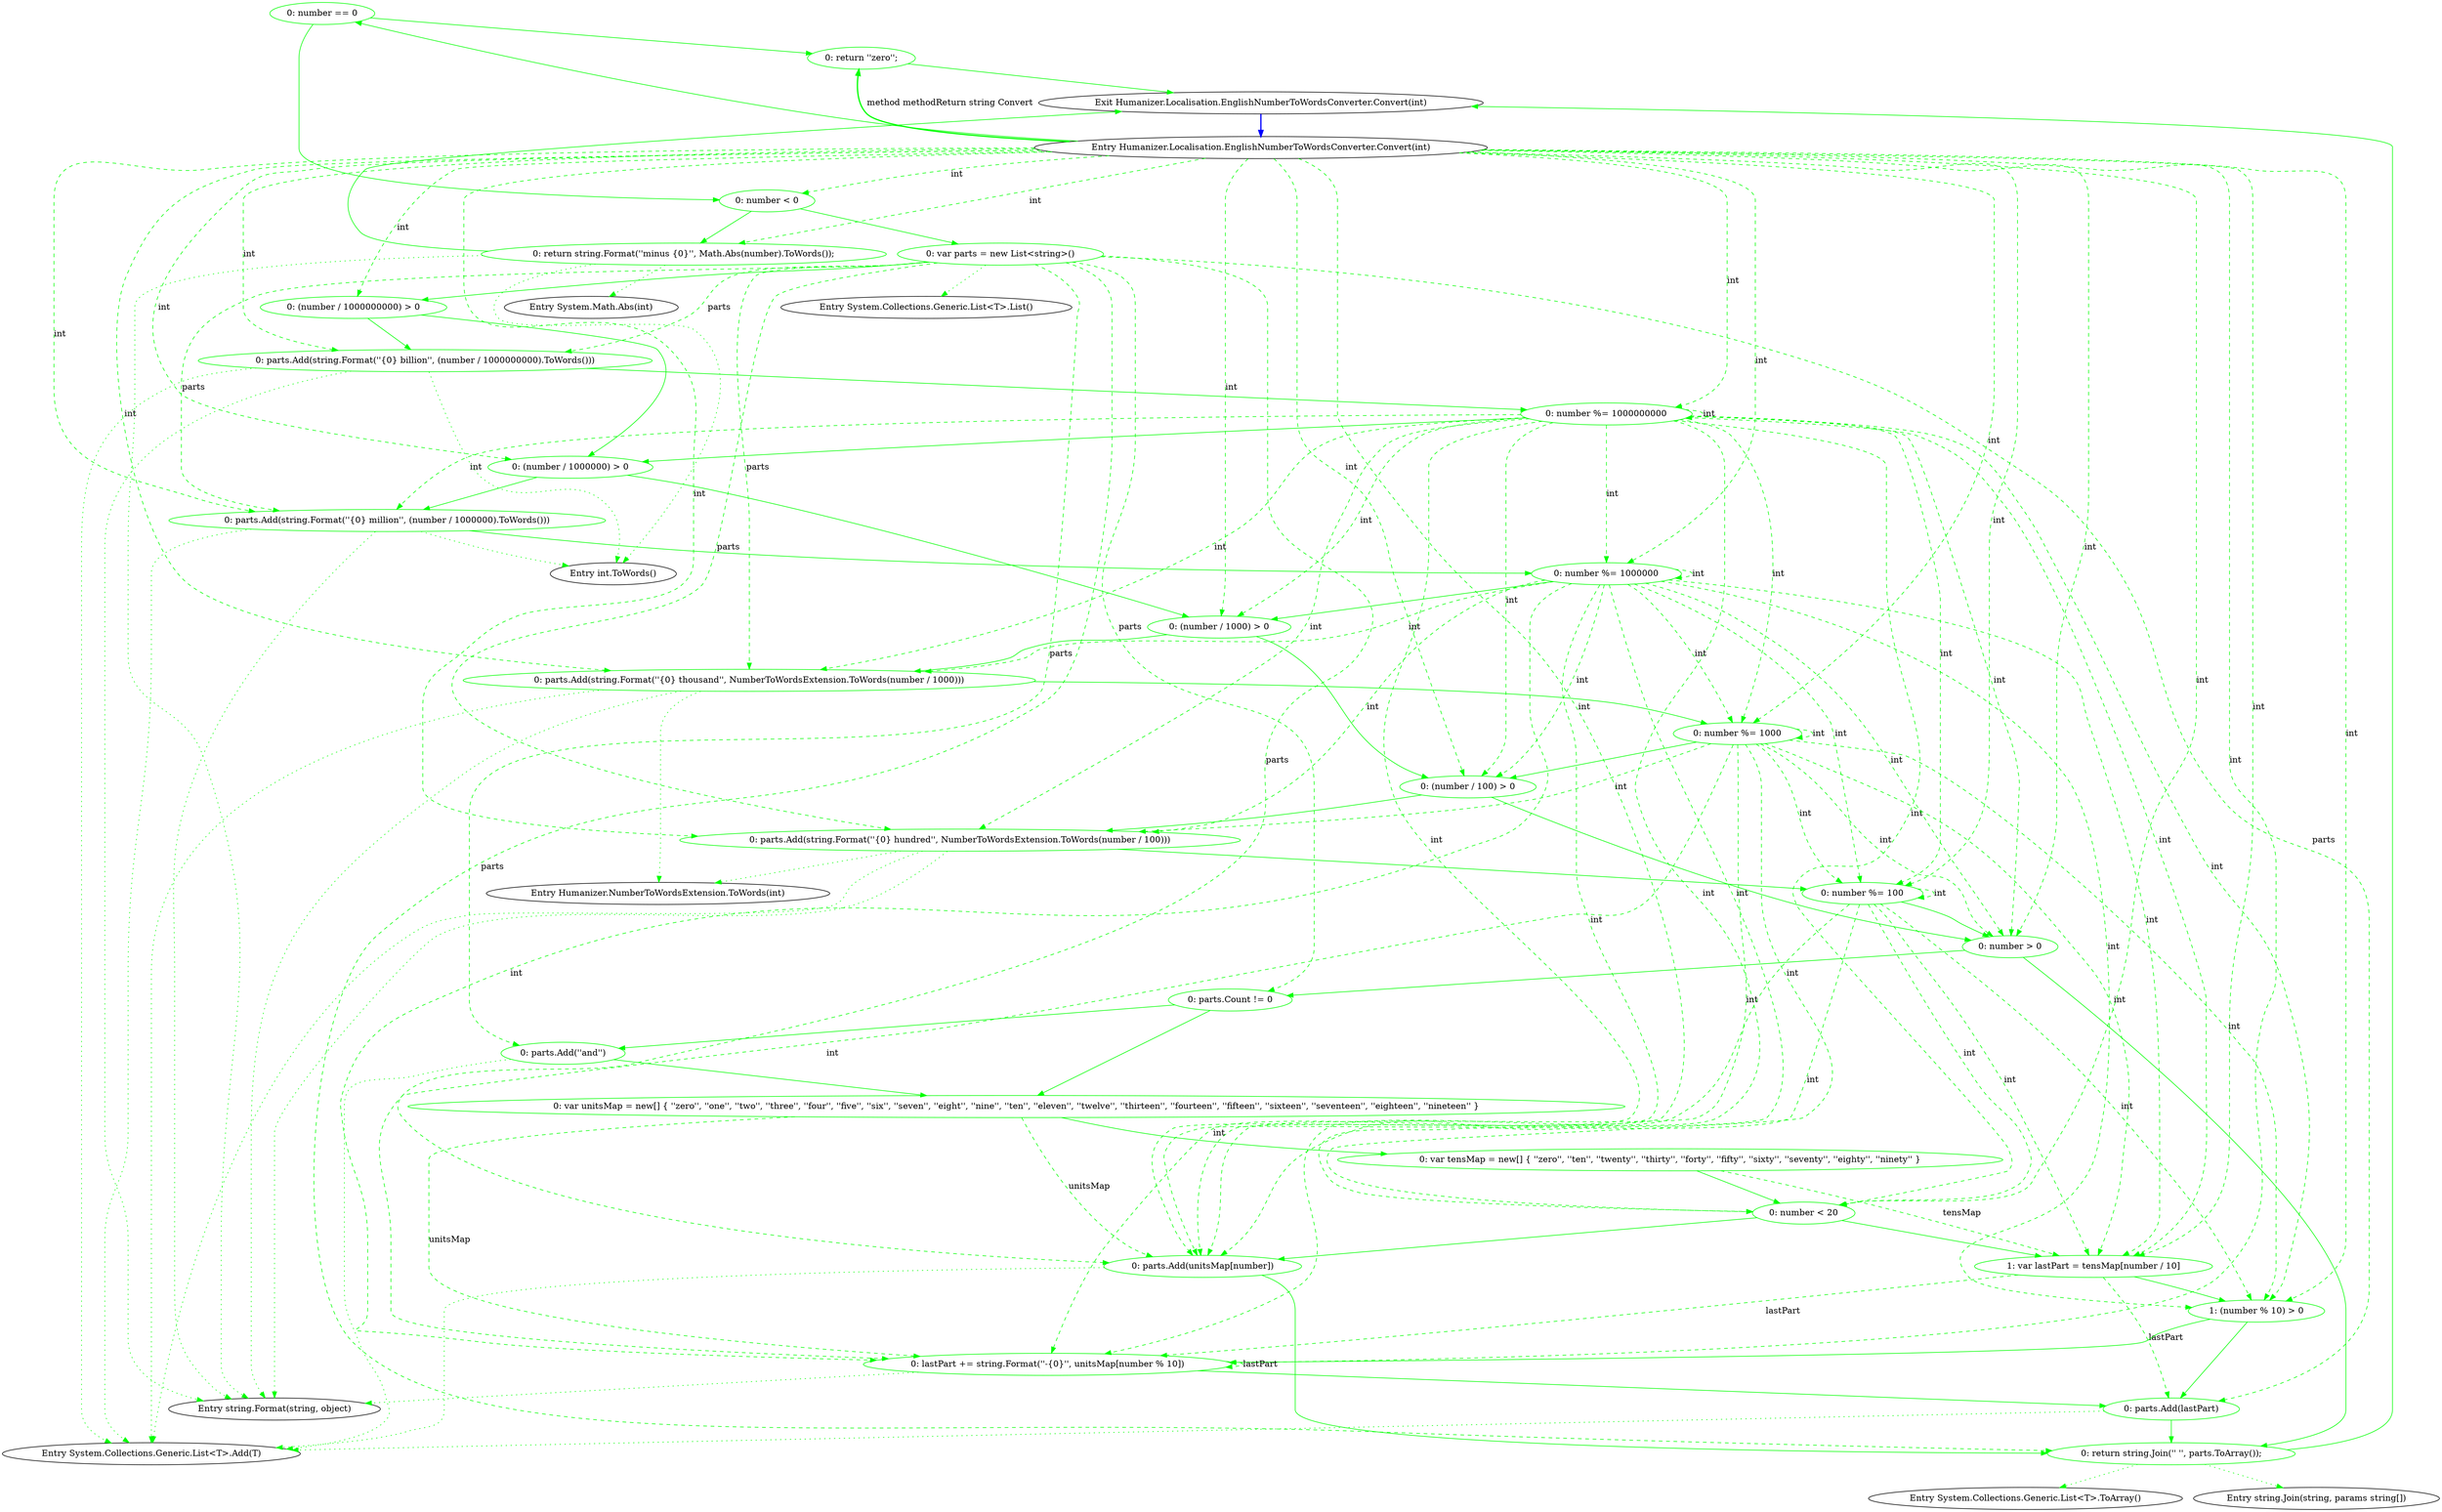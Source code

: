 digraph  {
d1 [cluster="Humanizer.Localisation.EnglishNumberToWordsConverter.Convert(int)", color=green, community=0, label="0: number == 0", span="9-9"];
d0 [cluster="Humanizer.Localisation.EnglishNumberToWordsConverter.Convert(int)", label="Entry Humanizer.Localisation.EnglishNumberToWordsConverter.Convert(int)", span="7-7"];
d2 [cluster="Humanizer.Localisation.EnglishNumberToWordsConverter.Convert(int)", color=green, community=0, label="0: return ''zero'';", span="10-10"];
d3 [cluster="Humanizer.Localisation.EnglishNumberToWordsConverter.Convert(int)", color=green, community=0, label="0: number < 0", span="12-12"];
d4 [cluster="Humanizer.Localisation.EnglishNumberToWordsConverter.Convert(int)", color=green, community=0, label="0: return string.Format(''minus {0}'', Math.Abs(number).ToWords());", span="13-13"];
d5 [cluster="Humanizer.Localisation.EnglishNumberToWordsConverter.Convert(int)", color=green, community=0, label="0: var parts = new List<string>()", span="15-15"];
d30 [cluster="Humanizer.Localisation.EnglishNumberToWordsConverter.Convert(int)", label="Exit Humanizer.Localisation.EnglishNumberToWordsConverter.Convert(int)", span="7-7"];
d31 [cluster="System.Math.Abs(int)", label="Entry System.Math.Abs(int)", span="0-0"];
d32 [cluster="int.ToWords()", label="Entry int.ToWords()", span="25-25"];
d33 [cluster="string.Format(string, object)", label="Entry string.Format(string, object)", span="0-0"];
d6 [cluster="Humanizer.Localisation.EnglishNumberToWordsConverter.Convert(int)", color=green, community=0, label="0: (number / 1000000000) > 0", span="17-17"];
d7 [cluster="Humanizer.Localisation.EnglishNumberToWordsConverter.Convert(int)", color=green, community=0, label="0: parts.Add(string.Format(''{0} billion'', (number / 1000000000).ToWords()))", span="19-19"];
d9 [cluster="Humanizer.Localisation.EnglishNumberToWordsConverter.Convert(int)", color=green, community=0, label="0: (number / 1000000) > 0", span="23-23"];
d8 [cluster="Humanizer.Localisation.EnglishNumberToWordsConverter.Convert(int)", color=green, community=0, label="0: number %= 1000000000", span="20-20"];
d35 [cluster="System.Collections.Generic.List<T>.Add(T)", label="Entry System.Collections.Generic.List<T>.Add(T)", span="0-0"];
d10 [cluster="Humanizer.Localisation.EnglishNumberToWordsConverter.Convert(int)", color=green, community=0, label="0: parts.Add(string.Format(''{0} million'', (number / 1000000).ToWords()))", span="25-25"];
d11 [cluster="Humanizer.Localisation.EnglishNumberToWordsConverter.Convert(int)", color=green, community=0, label="0: number %= 1000000", span="26-26"];
d12 [cluster="Humanizer.Localisation.EnglishNumberToWordsConverter.Convert(int)", color=green, community=0, label="0: (number / 1000) > 0", span="29-29"];
d13 [cluster="Humanizer.Localisation.EnglishNumberToWordsConverter.Convert(int)", color=green, community=0, label="0: parts.Add(string.Format(''{0} thousand'', NumberToWordsExtension.ToWords(number / 1000)))", span="31-31"];
d14 [cluster="Humanizer.Localisation.EnglishNumberToWordsConverter.Convert(int)", color=green, community=0, label="0: number %= 1000", span="32-32"];
d15 [cluster="Humanizer.Localisation.EnglishNumberToWordsConverter.Convert(int)", color=green, community=0, label="0: (number / 100) > 0", span="35-35"];
d16 [cluster="Humanizer.Localisation.EnglishNumberToWordsConverter.Convert(int)", color=green, community=0, label="0: parts.Add(string.Format(''{0} hundred'', NumberToWordsExtension.ToWords(number / 100)))", span="37-37"];
d17 [cluster="Humanizer.Localisation.EnglishNumberToWordsConverter.Convert(int)", color=green, community=0, label="0: number %= 100", span="38-38"];
d18 [cluster="Humanizer.Localisation.EnglishNumberToWordsConverter.Convert(int)", color=green, community=0, label="0: number > 0", span="41-41"];
d23 [cluster="Humanizer.Localisation.EnglishNumberToWordsConverter.Convert(int)", color=green, community=0, label="0: number < 20", span="49-49"];
d24 [cluster="Humanizer.Localisation.EnglishNumberToWordsConverter.Convert(int)", color=green, community=0, label="0: parts.Add(unitsMap[number])", span="50-50"];
d25 [cluster="Humanizer.Localisation.EnglishNumberToWordsConverter.Convert(int)", color=green, community=0, label="1: var lastPart = tensMap[number / 10]", span="53-53"];
d26 [cluster="Humanizer.Localisation.EnglishNumberToWordsConverter.Convert(int)", color=green, community=0, label="1: (number % 10) > 0", span="54-54"];
d27 [cluster="Humanizer.Localisation.EnglishNumberToWordsConverter.Convert(int)", color=green, community=0, label="0: lastPart += string.Format(''-{0}'', unitsMap[number % 10])", span="55-55"];
d36 [cluster="Humanizer.NumberToWordsExtension.ToWords(int)", label="Entry Humanizer.NumberToWordsExtension.ToWords(int)", span="25-25"];
d19 [cluster="Humanizer.Localisation.EnglishNumberToWordsConverter.Convert(int)", color=green, community=0, label="0: parts.Count != 0", span="43-43"];
d29 [cluster="Humanizer.Localisation.EnglishNumberToWordsConverter.Convert(int)", color=green, community=0, label="0: return string.Join('' '', parts.ToArray());", span="61-61"];
d22 [cluster="Humanizer.Localisation.EnglishNumberToWordsConverter.Convert(int)", color=green, community=0, label="0: var tensMap = new[] { ''zero'', ''ten'', ''twenty'', ''thirty'', ''forty'', ''fifty'', ''sixty'', ''seventy'', ''eighty'', ''ninety'' }", span="47-47"];
d21 [cluster="Humanizer.Localisation.EnglishNumberToWordsConverter.Convert(int)", color=green, community=0, label="0: var unitsMap = new[] { ''zero'', ''one'', ''two'', ''three'', ''four'', ''five'', ''six'', ''seven'', ''eight'', ''nine'', ''ten'', ''eleven'', ''twelve'', ''thirteen'', ''fourteen'', ''fifteen'', ''sixteen'', ''seventeen'', ''eighteen'', ''nineteen'' }", span="46-46"];
d28 [cluster="Humanizer.Localisation.EnglishNumberToWordsConverter.Convert(int)", color=green, community=0, label="0: parts.Add(lastPart)", span="57-57"];
d34 [cluster="System.Collections.Generic.List<T>.List()", label="Entry System.Collections.Generic.List<T>.List()", span="0-0"];
d20 [cluster="Humanizer.Localisation.EnglishNumberToWordsConverter.Convert(int)", color=green, community=0, label="0: parts.Add(''and'')", span="44-44"];
d37 [cluster="System.Collections.Generic.List<T>.ToArray()", label="Entry System.Collections.Generic.List<T>.ToArray()", span="0-0"];
d38 [cluster="string.Join(string, params string[])", label="Entry string.Join(string, params string[])", span="0-0"];
d1 -> d2  [color=green, key=0, style=solid];
d1 -> d3  [color=green, key=0, style=solid];
d0 -> d1  [color=green, key=0, style=solid];
d0 -> d3  [color=green, key=1, label=int, style=dashed];
d0 -> d4  [color=green, key=1, label=int, style=dashed];
d0 -> d6  [color=green, key=1, label=int, style=dashed];
d0 -> d7  [color=green, key=1, label=int, style=dashed];
d0 -> d8  [color=green, key=1, label=int, style=dashed];
d0 -> d9  [color=green, key=1, label=int, style=dashed];
d0 -> d10  [color=green, key=1, label=int, style=dashed];
d0 -> d11  [color=green, key=1, label=int, style=dashed];
d0 -> d12  [color=green, key=1, label=int, style=dashed];
d0 -> d13  [color=green, key=1, label=int, style=dashed];
d0 -> d14  [color=green, key=1, label=int, style=dashed];
d0 -> d15  [color=green, key=1, label=int, style=dashed];
d0 -> d16  [color=green, key=1, label=int, style=dashed];
d0 -> d17  [color=green, key=1, label=int, style=dashed];
d0 -> d18  [color=green, key=1, label=int, style=dashed];
d0 -> d23  [color=green, key=1, label=int, style=dashed];
d0 -> d24  [color=green, key=1, label=int, style=dashed];
d0 -> d25  [color=green, key=1, label=int, style=dashed];
d0 -> d26  [color=green, key=1, label=int, style=dashed];
d0 -> d27  [color=green, key=1, label=int, style=dashed];
d0 -> d2  [color=green, key=3, label="method methodReturn string Convert", style=bold];
d2 -> d30  [color=green, key=0, style=solid];
d3 -> d4  [color=green, key=0, style=solid];
d3 -> d5  [color=green, key=0, style=solid];
d4 -> d30  [color=green, key=0, style=solid];
d4 -> d31  [color=green, key=2, style=dotted];
d4 -> d32  [color=green, key=2, style=dotted];
d4 -> d33  [color=green, key=2, style=dotted];
d5 -> d6  [color=green, key=0, style=solid];
d5 -> d7  [color=green, key=1, label=parts, style=dashed];
d5 -> d10  [color=green, key=1, label=parts, style=dashed];
d5 -> d13  [color=green, key=1, label=parts, style=dashed];
d5 -> d16  [color=green, key=1, label=parts, style=dashed];
d5 -> d24  [color=green, key=1, label=parts, style=dashed];
d5 -> d34  [color=green, key=2, style=dotted];
d5 -> d19  [color=green, key=1, label=parts, style=dashed];
d5 -> d20  [color=green, key=1, label=parts, style=dashed];
d5 -> d28  [color=green, key=1, label=parts, style=dashed];
d5 -> d29  [color=green, key=1, label=parts, style=dashed];
d30 -> d0  [color=blue, key=0, style=bold];
d6 -> d7  [color=green, key=0, style=solid];
d6 -> d9  [color=green, key=0, style=solid];
d7 -> d8  [color=green, key=0, style=solid];
d7 -> d32  [color=green, key=2, style=dotted];
d7 -> d33  [color=green, key=2, style=dotted];
d7 -> d35  [color=green, key=2, style=dotted];
d9 -> d10  [color=green, key=0, style=solid];
d9 -> d12  [color=green, key=0, style=solid];
d8 -> d8  [color=green, key=1, label=int, style=dashed];
d8 -> d9  [color=green, key=0, style=solid];
d8 -> d10  [color=green, key=1, label=int, style=dashed];
d8 -> d11  [color=green, key=1, label=int, style=dashed];
d8 -> d12  [color=green, key=1, label=int, style=dashed];
d8 -> d13  [color=green, key=1, label=int, style=dashed];
d8 -> d14  [color=green, key=1, label=int, style=dashed];
d8 -> d15  [color=green, key=1, label=int, style=dashed];
d8 -> d16  [color=green, key=1, label=int, style=dashed];
d8 -> d17  [color=green, key=1, label=int, style=dashed];
d8 -> d18  [color=green, key=1, label=int, style=dashed];
d8 -> d23  [color=green, key=1, label=int, style=dashed];
d8 -> d24  [color=green, key=1, label=int, style=dashed];
d8 -> d25  [color=green, key=1, label=int, style=dashed];
d8 -> d26  [color=green, key=1, label=int, style=dashed];
d8 -> d27  [color=green, key=1, label=int, style=dashed];
d10 -> d11  [color=green, key=0, style=solid];
d10 -> d32  [color=green, key=2, style=dotted];
d10 -> d33  [color=green, key=2, style=dotted];
d10 -> d35  [color=green, key=2, style=dotted];
d11 -> d11  [color=green, key=1, label=int, style=dashed];
d11 -> d12  [color=green, key=0, style=solid];
d11 -> d13  [color=green, key=1, label=int, style=dashed];
d11 -> d14  [color=green, key=1, label=int, style=dashed];
d11 -> d15  [color=green, key=1, label=int, style=dashed];
d11 -> d16  [color=green, key=1, label=int, style=dashed];
d11 -> d17  [color=green, key=1, label=int, style=dashed];
d11 -> d18  [color=green, key=1, label=int, style=dashed];
d11 -> d23  [color=green, key=1, label=int, style=dashed];
d11 -> d24  [color=green, key=1, label=int, style=dashed];
d11 -> d25  [color=green, key=1, label=int, style=dashed];
d11 -> d26  [color=green, key=1, label=int, style=dashed];
d11 -> d27  [color=green, key=1, label=int, style=dashed];
d12 -> d13  [color=green, key=0, style=solid];
d12 -> d15  [color=green, key=0, style=solid];
d13 -> d14  [color=green, key=0, style=solid];
d13 -> d36  [color=green, key=2, style=dotted];
d13 -> d33  [color=green, key=2, style=dotted];
d13 -> d35  [color=green, key=2, style=dotted];
d14 -> d14  [color=green, key=1, label=int, style=dashed];
d14 -> d15  [color=green, key=0, style=solid];
d14 -> d16  [color=green, key=1, label=int, style=dashed];
d14 -> d17  [color=green, key=1, label=int, style=dashed];
d14 -> d18  [color=green, key=1, label=int, style=dashed];
d14 -> d23  [color=green, key=1, label=int, style=dashed];
d14 -> d24  [color=green, key=1, label=int, style=dashed];
d14 -> d25  [color=green, key=1, label=int, style=dashed];
d14 -> d26  [color=green, key=1, label=int, style=dashed];
d14 -> d27  [color=green, key=1, label=int, style=dashed];
d15 -> d16  [color=green, key=0, style=solid];
d15 -> d18  [color=green, key=0, style=solid];
d16 -> d17  [color=green, key=0, style=solid];
d16 -> d36  [color=green, key=2, style=dotted];
d16 -> d33  [color=green, key=2, style=dotted];
d16 -> d35  [color=green, key=2, style=dotted];
d17 -> d17  [color=green, key=1, label=int, style=dashed];
d17 -> d18  [color=green, key=0, style=solid];
d17 -> d23  [color=green, key=1, label=int, style=dashed];
d17 -> d24  [color=green, key=1, label=int, style=dashed];
d17 -> d25  [color=green, key=1, label=int, style=dashed];
d17 -> d26  [color=green, key=1, label=int, style=dashed];
d17 -> d27  [color=green, key=1, label=int, style=dashed];
d18 -> d19  [color=green, key=0, style=solid];
d18 -> d29  [color=green, key=0, style=solid];
d23 -> d24  [color=green, key=0, style=solid];
d23 -> d25  [color=green, key=0, style=solid];
d24 -> d29  [color=green, key=0, style=solid];
d24 -> d35  [color=green, key=2, style=dotted];
d25 -> d26  [color=green, key=0, style=solid];
d25 -> d27  [color=green, key=1, label=lastPart, style=dashed];
d25 -> d28  [color=green, key=1, label=lastPart, style=dashed];
d26 -> d27  [color=green, key=0, style=solid];
d26 -> d28  [color=green, key=0, style=solid];
d27 -> d27  [color=green, key=1, label=lastPart, style=dashed];
d27 -> d28  [color=green, key=0, style=solid];
d27 -> d33  [color=green, key=2, style=dotted];
d19 -> d20  [color=green, key=0, style=solid];
d19 -> d21  [color=green, key=0, style=solid];
d29 -> d30  [color=green, key=0, style=solid];
d29 -> d37  [color=green, key=2, style=dotted];
d29 -> d38  [color=green, key=2, style=dotted];
d22 -> d23  [color=green, key=0, style=solid];
d22 -> d25  [color=green, key=1, label=tensMap, style=dashed];
d21 -> d24  [color=green, key=1, label=unitsMap, style=dashed];
d21 -> d27  [color=green, key=1, label=unitsMap, style=dashed];
d21 -> d22  [color=green, key=0, style=solid];
d28 -> d29  [color=green, key=0, style=solid];
d28 -> d35  [color=green, key=2, style=dotted];
d20 -> d21  [color=green, key=0, style=solid];
d20 -> d35  [color=green, key=2, style=dotted];
}
